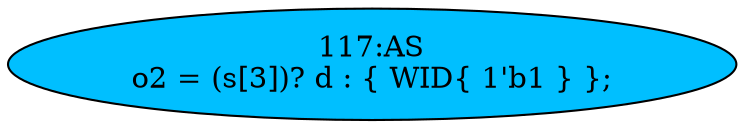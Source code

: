 strict digraph "" {
	node [label="\N"];
	"117:AS"	 [ast="<pyverilog.vparser.ast.Assign object at 0x7f5d26f50410>",
		def_var="['o2']",
		fillcolor=deepskyblue,
		label="117:AS
o2 = (s[3])? d : { WID{ 1'b1 } };",
		statements="[]",
		style=filled,
		typ=Assign,
		use_var="['s', 'd']"];
}
